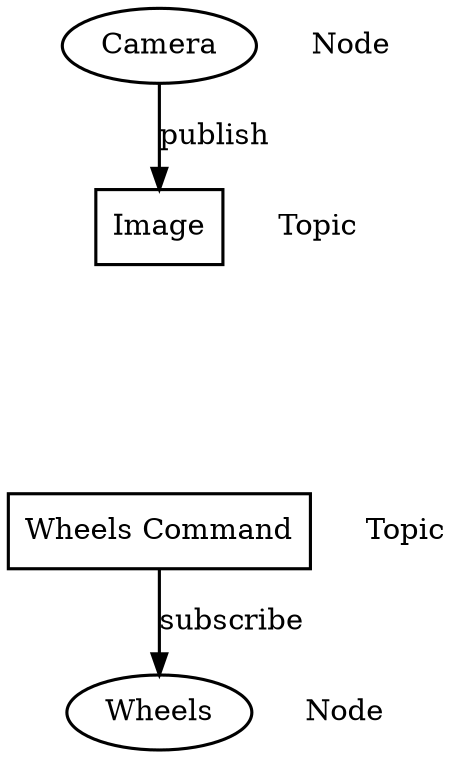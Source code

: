 digraph {
	edge [penwidth=1.5]
	node [penwidth=1.5]
	
	//Nodes
	node [shape=ellipse,style=filled,fillcolor=white];
	sensors[label="Camera"];
	actuators[label="Wheels"];
	mystery_node[label="?",style=invis];
	sensors_side[shape=plaintext, label="Node"];
	actuators_side[shape=plaintext, label="Node"];
	{rank=same;sensors;sensors_side}
	{rank=same;actuators;actuators_side}

	//Topics
	node [shape=box,fillcolor=white];
	image[label="Image"];
	wheels_cmd[label="Wheels Command"];
	image_side[shape=plaintext, label="Topic"];
	wheels_cmd_side[shape=plaintext, label="Topic"];
	{rank=same;image;image_side}
	{rank=same;wheels_cmd;wheels_cmd_side}

	//Edges
	sensors->image[label="publish"];
	image->mystery_node[style=invis];
	mystery_node->wheels_cmd[style=invis];
	wheels_cmd->actuators[label="subscribe"];
}